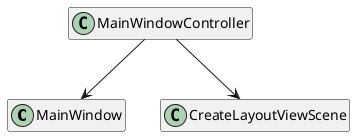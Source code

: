 @startuml

class MainWindow {
}


class MainWindowController {
}

MainWindowController --> MainWindow
MainWindowController --> CreateLayoutViewScene

hide methods
hide attributes

@enduml
